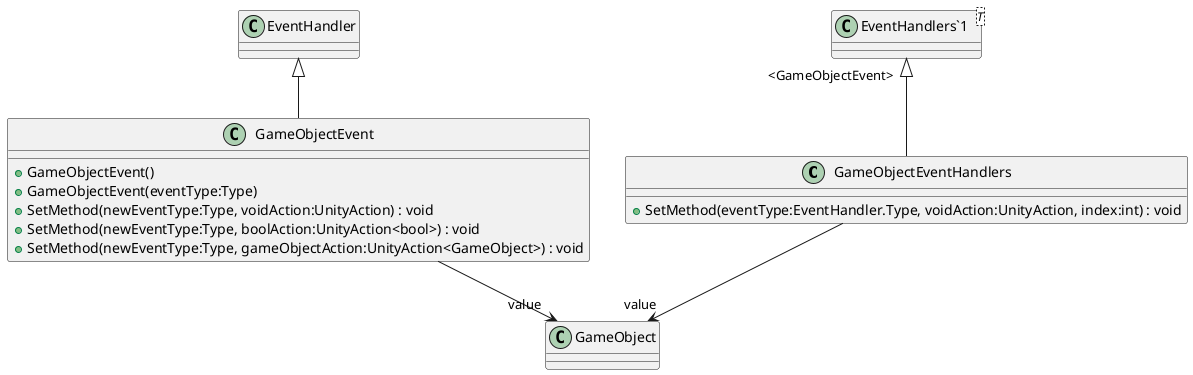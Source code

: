 @startuml
class GameObjectEventHandlers {
    + SetMethod(eventType:EventHandler.Type, voidAction:UnityAction, index:int) : void
}
class GameObjectEvent {
    + GameObjectEvent()
    + GameObjectEvent(eventType:Type)
    + SetMethod(newEventType:Type, voidAction:UnityAction) : void
    + SetMethod(newEventType:Type, boolAction:UnityAction<bool>) : void
    + SetMethod(newEventType:Type, gameObjectAction:UnityAction<GameObject>) : void
}
class "EventHandlers`1"<T> {
}
"EventHandlers`1" "<GameObjectEvent>" <|-- GameObjectEventHandlers
GameObjectEventHandlers --> "value" GameObject
EventHandler <|-- GameObjectEvent
GameObjectEvent --> "value" GameObject
@enduml
